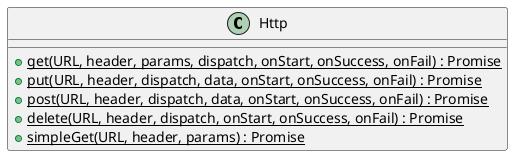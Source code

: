 @startuml Http

class Http {
  + {static} get(URL, header, params, dispatch, onStart, onSuccess, onFail) : Promise
  + {static} put(URL, header, dispatch, data, onStart, onSuccess, onFail) : Promise
  + {static} post(URL, header, dispatch, data, onStart, onSuccess, onFail) : Promise
  + {static} delete(URL, header, dispatch, onStart, onSuccess, onFail) : Promise
  + {static} simpleGet(URL, header, params) : Promise
}


@enduml